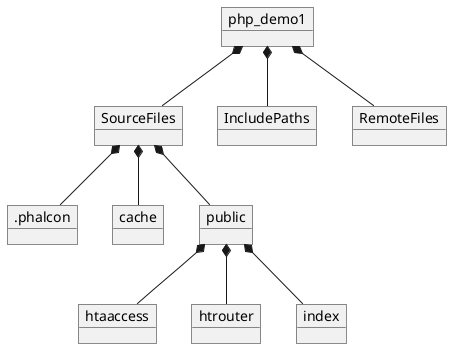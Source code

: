 @startuml
object php_demo1
object SourceFiles
object .phalcon
object cache
object public
object htaaccess
object htrouter
object index
object IncludePaths
object RemoteFiles

php_demo1 *-- SourceFiles
php_demo1 *-- IncludePaths
php_demo1 *-- RemoteFiles
SourceFiles *-- .phalcon
SourceFiles *-- cache
SourceFiles *-- public
public *-- htaaccess
public *-- htrouter
public *-- index


@enduml